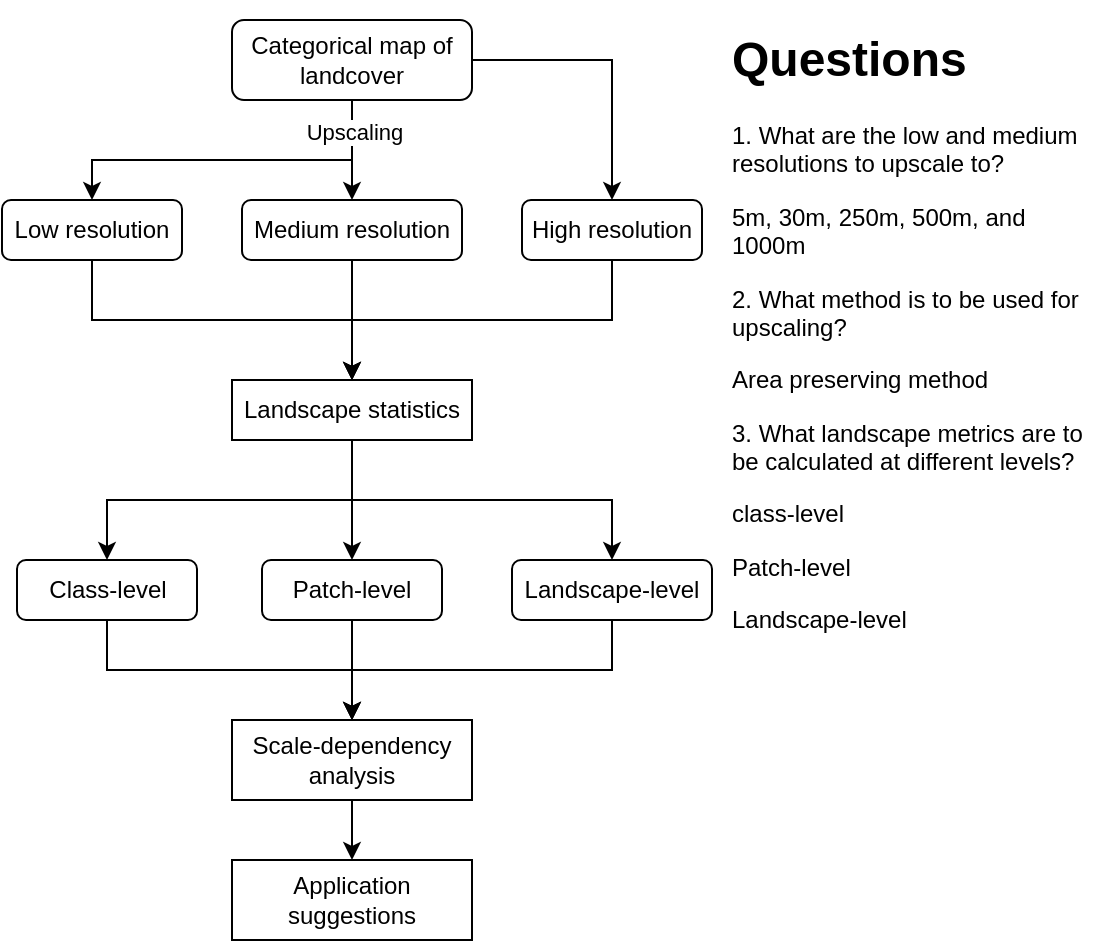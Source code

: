 <mxfile version="18.0.1" type="device"><diagram name="Page-1" id="c7558073-3199-34d8-9f00-42111426c3f3"><mxGraphModel dx="946" dy="672" grid="1" gridSize="10" guides="1" tooltips="1" connect="1" arrows="1" fold="1" page="1" pageScale="1" pageWidth="826" pageHeight="1169" background="none" math="0" shadow="0"><root><mxCell id="0"/><mxCell id="1" parent="0"/><mxCell id="e6xTWU2vRMcYQRtizIft-102" style="edgeStyle=orthogonalEdgeStyle;rounded=0;orthogonalLoop=1;jettySize=auto;html=1;exitX=0.5;exitY=1;exitDx=0;exitDy=0;entryX=0.5;entryY=0;entryDx=0;entryDy=0;" edge="1" parent="1" source="e6xTWU2vRMcYQRtizIft-96" target="e6xTWU2vRMcYQRtizIft-99"><mxGeometry relative="1" as="geometry"/></mxCell><mxCell id="e6xTWU2vRMcYQRtizIft-103" style="edgeStyle=orthogonalEdgeStyle;rounded=0;orthogonalLoop=1;jettySize=auto;html=1;exitX=0.5;exitY=1;exitDx=0;exitDy=0;entryX=0.5;entryY=0;entryDx=0;entryDy=0;" edge="1" parent="1" source="e6xTWU2vRMcYQRtizIft-96" target="e6xTWU2vRMcYQRtizIft-97"><mxGeometry relative="1" as="geometry"><Array as="points"><mxPoint x="375" y="180"/><mxPoint x="245" y="180"/></Array></mxGeometry></mxCell><mxCell id="e6xTWU2vRMcYQRtizIft-105" value="Upscaling" style="edgeLabel;html=1;align=center;verticalAlign=middle;resizable=0;points=[];" vertex="1" connectable="0" parent="e6xTWU2vRMcYQRtizIft-103"><mxGeometry x="-0.822" y="1" relative="1" as="geometry"><mxPoint as="offset"/></mxGeometry></mxCell><mxCell id="e6xTWU2vRMcYQRtizIft-104" style="edgeStyle=orthogonalEdgeStyle;rounded=0;orthogonalLoop=1;jettySize=auto;html=1;exitX=1;exitY=0.5;exitDx=0;exitDy=0;entryX=0.5;entryY=0;entryDx=0;entryDy=0;" edge="1" parent="1" source="e6xTWU2vRMcYQRtizIft-96" target="e6xTWU2vRMcYQRtizIft-100"><mxGeometry relative="1" as="geometry"/></mxCell><mxCell id="e6xTWU2vRMcYQRtizIft-96" value="Categorical map of landcover" style="rounded=1;whiteSpace=wrap;html=1;" vertex="1" parent="1"><mxGeometry x="315" y="110" width="120" height="40" as="geometry"/></mxCell><mxCell id="e6xTWU2vRMcYQRtizIft-114" style="edgeStyle=orthogonalEdgeStyle;rounded=0;orthogonalLoop=1;jettySize=auto;html=1;exitX=0.5;exitY=1;exitDx=0;exitDy=0;entryX=0.5;entryY=0;entryDx=0;entryDy=0;" edge="1" parent="1" source="e6xTWU2vRMcYQRtizIft-97" target="e6xTWU2vRMcYQRtizIft-107"><mxGeometry relative="1" as="geometry"/></mxCell><mxCell id="e6xTWU2vRMcYQRtizIft-97" value="Low resolution" style="rounded=1;whiteSpace=wrap;html=1;" vertex="1" parent="1"><mxGeometry x="200" y="200" width="90" height="30" as="geometry"/></mxCell><mxCell id="e6xTWU2vRMcYQRtizIft-115" style="edgeStyle=orthogonalEdgeStyle;rounded=0;orthogonalLoop=1;jettySize=auto;html=1;exitX=0.5;exitY=1;exitDx=0;exitDy=0;entryX=0.5;entryY=0;entryDx=0;entryDy=0;" edge="1" parent="1" source="e6xTWU2vRMcYQRtizIft-99" target="e6xTWU2vRMcYQRtizIft-107"><mxGeometry relative="1" as="geometry"/></mxCell><mxCell id="e6xTWU2vRMcYQRtizIft-99" value="Medium resolution" style="rounded=1;whiteSpace=wrap;html=1;" vertex="1" parent="1"><mxGeometry x="320" y="200" width="110" height="30" as="geometry"/></mxCell><mxCell id="e6xTWU2vRMcYQRtizIft-116" style="edgeStyle=orthogonalEdgeStyle;rounded=0;orthogonalLoop=1;jettySize=auto;html=1;exitX=0.5;exitY=1;exitDx=0;exitDy=0;entryX=0.5;entryY=0;entryDx=0;entryDy=0;" edge="1" parent="1" source="e6xTWU2vRMcYQRtizIft-100" target="e6xTWU2vRMcYQRtizIft-107"><mxGeometry relative="1" as="geometry"/></mxCell><mxCell id="e6xTWU2vRMcYQRtizIft-100" value="High resolution" style="rounded=1;whiteSpace=wrap;html=1;" vertex="1" parent="1"><mxGeometry x="460" y="200" width="90" height="30" as="geometry"/></mxCell><mxCell id="e6xTWU2vRMcYQRtizIft-111" style="edgeStyle=orthogonalEdgeStyle;rounded=0;orthogonalLoop=1;jettySize=auto;html=1;exitX=0.5;exitY=1;exitDx=0;exitDy=0;entryX=0.5;entryY=0;entryDx=0;entryDy=0;" edge="1" parent="1" source="e6xTWU2vRMcYQRtizIft-107" target="e6xTWU2vRMcYQRtizIft-108"><mxGeometry relative="1" as="geometry"/></mxCell><mxCell id="e6xTWU2vRMcYQRtizIft-112" style="edgeStyle=orthogonalEdgeStyle;rounded=0;orthogonalLoop=1;jettySize=auto;html=1;exitX=0.5;exitY=1;exitDx=0;exitDy=0;entryX=0.5;entryY=0;entryDx=0;entryDy=0;" edge="1" parent="1" source="e6xTWU2vRMcYQRtizIft-107" target="e6xTWU2vRMcYQRtizIft-109"><mxGeometry relative="1" as="geometry"/></mxCell><mxCell id="e6xTWU2vRMcYQRtizIft-113" style="edgeStyle=orthogonalEdgeStyle;rounded=0;orthogonalLoop=1;jettySize=auto;html=1;exitX=0.5;exitY=1;exitDx=0;exitDy=0;entryX=0.5;entryY=0;entryDx=0;entryDy=0;" edge="1" parent="1" source="e6xTWU2vRMcYQRtizIft-107" target="e6xTWU2vRMcYQRtizIft-110"><mxGeometry relative="1" as="geometry"/></mxCell><mxCell id="e6xTWU2vRMcYQRtizIft-107" value="Landscape statistics" style="rounded=0;whiteSpace=wrap;html=1;" vertex="1" parent="1"><mxGeometry x="315" y="290" width="120" height="30" as="geometry"/></mxCell><mxCell id="e6xTWU2vRMcYQRtizIft-118" style="edgeStyle=orthogonalEdgeStyle;rounded=0;orthogonalLoop=1;jettySize=auto;html=1;exitX=0.5;exitY=1;exitDx=0;exitDy=0;" edge="1" parent="1" source="e6xTWU2vRMcYQRtizIft-108" target="e6xTWU2vRMcYQRtizIft-117"><mxGeometry relative="1" as="geometry"/></mxCell><mxCell id="e6xTWU2vRMcYQRtizIft-108" value="Class-level" style="rounded=1;whiteSpace=wrap;html=1;" vertex="1" parent="1"><mxGeometry x="207.5" y="380" width="90" height="30" as="geometry"/></mxCell><mxCell id="e6xTWU2vRMcYQRtizIft-119" style="edgeStyle=orthogonalEdgeStyle;rounded=0;orthogonalLoop=1;jettySize=auto;html=1;exitX=0.5;exitY=1;exitDx=0;exitDy=0;" edge="1" parent="1" source="e6xTWU2vRMcYQRtizIft-109"><mxGeometry relative="1" as="geometry"><mxPoint x="375" y="460" as="targetPoint"/></mxGeometry></mxCell><mxCell id="e6xTWU2vRMcYQRtizIft-109" value="Patch-level" style="rounded=1;whiteSpace=wrap;html=1;" vertex="1" parent="1"><mxGeometry x="330" y="380" width="90" height="30" as="geometry"/></mxCell><mxCell id="e6xTWU2vRMcYQRtizIft-121" style="edgeStyle=orthogonalEdgeStyle;rounded=0;orthogonalLoop=1;jettySize=auto;html=1;exitX=0.5;exitY=1;exitDx=0;exitDy=0;entryX=0.5;entryY=0;entryDx=0;entryDy=0;" edge="1" parent="1" source="e6xTWU2vRMcYQRtizIft-110" target="e6xTWU2vRMcYQRtizIft-117"><mxGeometry relative="1" as="geometry"/></mxCell><mxCell id="e6xTWU2vRMcYQRtizIft-110" value="Landscape-level" style="rounded=1;whiteSpace=wrap;html=1;" vertex="1" parent="1"><mxGeometry x="455" y="380" width="100" height="30" as="geometry"/></mxCell><mxCell id="e6xTWU2vRMcYQRtizIft-123" style="edgeStyle=orthogonalEdgeStyle;rounded=0;orthogonalLoop=1;jettySize=auto;html=1;exitX=0.5;exitY=1;exitDx=0;exitDy=0;" edge="1" parent="1" source="e6xTWU2vRMcYQRtizIft-117" target="e6xTWU2vRMcYQRtizIft-122"><mxGeometry relative="1" as="geometry"/></mxCell><mxCell id="e6xTWU2vRMcYQRtizIft-117" value="Scale-dependency analysis" style="rounded=0;whiteSpace=wrap;html=1;" vertex="1" parent="1"><mxGeometry x="315" y="460" width="120" height="40" as="geometry"/></mxCell><mxCell id="e6xTWU2vRMcYQRtizIft-122" value="Application suggestions" style="rounded=0;whiteSpace=wrap;html=1;" vertex="1" parent="1"><mxGeometry x="315" y="530" width="120" height="40" as="geometry"/></mxCell><mxCell id="e6xTWU2vRMcYQRtizIft-124" value="&lt;h1&gt;Questions&lt;/h1&gt;&lt;p&gt;1. What are the low and medium resolutions to upscale to?&amp;nbsp;&lt;/p&gt;&lt;p&gt;5m, 30m, 250m, 500m, and 1000m&lt;/p&gt;&lt;p&gt;2. What method is to be used for upscaling?&lt;/p&gt;&lt;p&gt;Area preserving method&lt;/p&gt;&lt;p&gt;3. What landscape metrics are to be calculated at different levels?&lt;/p&gt;&lt;p&gt;class-level&lt;/p&gt;&lt;p&gt;Patch-level&lt;/p&gt;&lt;p&gt;Landscape-level&lt;/p&gt;" style="text;html=1;strokeColor=none;fillColor=none;spacing=5;spacingTop=-20;whiteSpace=wrap;overflow=hidden;rounded=0;" vertex="1" parent="1"><mxGeometry x="560" y="110" width="190" height="310" as="geometry"/></mxCell></root></mxGraphModel></diagram></mxfile>